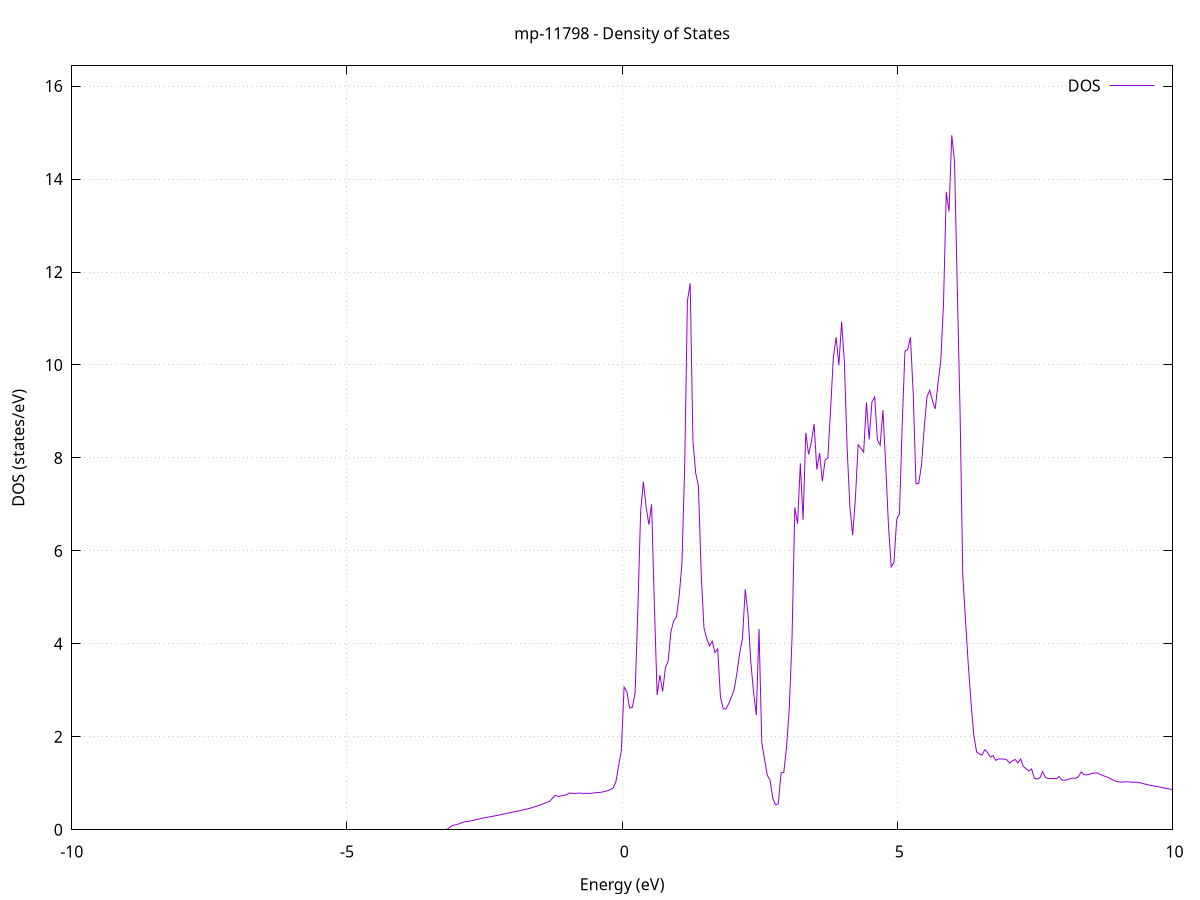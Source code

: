 set title 'mp-11798 - Density of States'
set xlabel 'Energy (eV)'
set ylabel 'DOS (states/eV)'
set grid
set xrange [-10:10]
set yrange [0:16.435]
set xzeroaxis lt -1
set terminal png size 800,600
set output 'mp-11798_dos_gnuplot.png'
plot '-' using 1:2 with lines title 'DOS'
-52.098400 0.000000
-52.048300 0.000000
-51.998300 0.000000
-51.948300 0.000000
-51.898200 0.000000
-51.848200 0.000000
-51.798200 0.000000
-51.748100 0.000000
-51.698100 0.000000
-51.648100 0.000000
-51.598000 0.000000
-51.548000 0.000000
-51.498000 0.000000
-51.447900 0.000000
-51.397900 0.000000
-51.347900 0.000000
-51.297800 0.000000
-51.247800 0.000000
-51.197800 0.000000
-51.147700 0.000000
-51.097700 0.000000
-51.047700 0.000000
-50.997700 0.000000
-50.947600 0.000000
-50.897600 0.000000
-50.847600 0.000000
-50.797500 0.000000
-50.747500 0.000000
-50.697500 0.000000
-50.647400 0.000000
-50.597400 0.000000
-50.547400 0.000000
-50.497300 0.000000
-50.447300 0.000000
-50.397300 0.000000
-50.347200 0.000000
-50.297200 0.000000
-50.247200 0.000000
-50.197100 0.000000
-50.147100 0.000000
-50.097100 0.000000
-50.047000 0.000000
-49.997000 0.000000
-49.947000 0.000000
-49.896900 0.000000
-49.846900 0.000000
-49.796900 0.000000
-49.746800 0.000000
-49.696800 0.000000
-49.646800 0.000000
-49.596700 0.000000
-49.546700 0.000000
-49.496700 0.000000
-49.446600 0.000000
-49.396600 0.000000
-49.346600 0.000000
-49.296500 0.000000
-49.246500 0.000000
-49.196500 0.000000
-49.146500 0.000000
-49.096400 0.000000
-49.046400 0.000000
-48.996400 0.000000
-48.946300 0.000000
-48.896300 0.000000
-48.846300 0.000000
-48.796200 0.000000
-48.746200 0.000000
-48.696200 0.000000
-48.646100 0.000000
-48.596100 0.000000
-48.546100 0.000000
-48.496000 0.000000
-48.446000 0.000000
-48.396000 0.000000
-48.345900 0.000000
-48.295900 0.000000
-48.245900 0.000000
-48.195800 0.000000
-48.145800 0.000000
-48.095800 0.000000
-48.045700 0.000000
-47.995700 0.000000
-47.945700 0.000000
-47.895600 0.000000
-47.845600 0.000000
-47.795600 0.000000
-47.745500 0.000000
-47.695500 0.000000
-47.645500 0.000000
-47.595400 0.000000
-47.545400 3.497000
-47.495400 76.719300
-47.445300 57.005500
-47.395300 131.970100
-47.345300 146.140500
-47.295300 0.000000
-47.245200 0.000000
-47.195200 0.000000
-47.145200 0.000000
-47.095100 0.000000
-47.045100 0.000000
-46.995100 0.000000
-46.945000 0.000000
-46.895000 0.000000
-46.845000 0.000000
-46.794900 0.000000
-46.744900 0.000000
-46.694900 0.000000
-46.644800 0.000000
-46.594800 0.000000
-46.544800 0.000000
-46.494700 0.000000
-46.444700 0.000000
-46.394700 0.000000
-46.344600 0.000000
-46.294600 0.000000
-46.244600 0.000000
-46.194500 0.000000
-46.144500 0.000000
-46.094500 0.000000
-46.044400 0.000000
-45.994400 0.000000
-45.944400 0.000000
-45.894300 0.000000
-45.844300 0.000000
-45.794300 0.000000
-45.744200 0.000000
-45.694200 0.000000
-45.644200 0.000000
-45.594100 0.000000
-45.544100 0.000000
-45.494100 0.000000
-45.444100 0.000000
-45.394000 0.000000
-45.344000 0.000000
-45.294000 0.000000
-45.243900 0.000000
-45.193900 0.000000
-45.143900 0.000000
-45.093800 0.000000
-45.043800 0.000000
-44.993800 0.000000
-44.943700 0.000000
-44.893700 0.000000
-44.843700 0.000000
-44.793600 0.000000
-44.743600 0.000000
-44.693600 0.000000
-44.643500 0.000000
-44.593500 0.000000
-44.543500 0.000000
-44.493400 0.000000
-44.443400 0.000000
-44.393400 0.000000
-44.343300 0.000000
-44.293300 0.000000
-44.243300 0.000000
-44.193200 0.000000
-44.143200 0.000000
-44.093200 0.000000
-44.043100 0.000000
-43.993100 0.000000
-43.943100 0.000000
-43.893000 0.000000
-43.843000 0.000000
-43.793000 0.000000
-43.743000 0.000000
-43.692900 0.000000
-43.642900 0.000000
-43.592900 0.000000
-43.542800 0.000000
-43.492800 0.000000
-43.442800 0.000000
-43.392700 0.000000
-43.342700 0.000000
-43.292700 0.000000
-43.242600 0.000000
-43.192600 0.000000
-43.142600 0.000000
-43.092500 0.000000
-43.042500 0.000000
-42.992500 0.000000
-42.942400 0.000000
-42.892400 0.000000
-42.842400 0.000000
-42.792300 0.000000
-42.742300 0.000000
-42.692300 0.000000
-42.642200 0.000000
-42.592200 0.000000
-42.542200 0.000000
-42.492100 0.000000
-42.442100 0.000000
-42.392100 0.000000
-42.342000 0.000000
-42.292000 0.000000
-42.242000 0.000000
-42.191900 0.000000
-42.141900 0.000000
-42.091900 0.000000
-42.041800 0.000000
-41.991800 0.000000
-41.941800 0.000000
-41.891800 0.000000
-41.841700 0.000000
-41.791700 0.000000
-41.741700 0.000000
-41.691600 0.000000
-41.641600 0.000000
-41.591600 0.000000
-41.541500 0.000000
-41.491500 0.000000
-41.441500 0.000000
-41.391400 0.000000
-41.341400 0.000000
-41.291400 0.000000
-41.241300 0.000000
-41.191300 0.000000
-41.141300 0.000000
-41.091200 0.000000
-41.041200 0.000000
-40.991200 0.000000
-40.941100 0.000000
-40.891100 0.000000
-40.841100 0.000000
-40.791000 0.000000
-40.741000 0.000000
-40.691000 0.000000
-40.640900 0.000000
-40.590900 0.000000
-40.540900 0.000000
-40.490800 0.000000
-40.440800 0.000000
-40.390800 0.000000
-40.340700 0.000000
-40.290700 0.000000
-40.240700 0.000000
-40.190600 0.000000
-40.140600 0.000000
-40.090600 0.000000
-40.040600 0.000000
-39.990500 0.000000
-39.940500 0.000000
-39.890500 0.000000
-39.840400 0.000000
-39.790400 0.000000
-39.740400 0.000000
-39.690300 0.000000
-39.640300 0.000000
-39.590300 0.000000
-39.540200 0.000000
-39.490200 0.000000
-39.440200 0.000000
-39.390100 0.000000
-39.340100 0.000000
-39.290100 0.000000
-39.240000 0.000000
-39.190000 0.000000
-39.140000 0.000000
-39.089900 0.000000
-39.039900 0.000000
-38.989900 0.000000
-38.939800 0.000000
-38.889800 0.000000
-38.839800 0.000000
-38.789700 0.000000
-38.739700 0.000000
-38.689700 0.000000
-38.639600 0.000000
-38.589600 0.000000
-38.539600 0.000000
-38.489500 0.000000
-38.439500 0.000000
-38.389500 0.000000
-38.339400 0.000000
-38.289400 0.000000
-38.239400 0.000000
-38.189400 0.000000
-38.139300 0.000000
-38.089300 0.000000
-38.039300 0.000000
-37.989200 0.000000
-37.939200 0.000000
-37.889200 0.000000
-37.839100 0.000000
-37.789100 0.000000
-37.739100 0.000000
-37.689000 0.000000
-37.639000 0.000000
-37.589000 0.000000
-37.538900 0.000000
-37.488900 0.000000
-37.438900 0.000000
-37.388800 0.000000
-37.338800 0.000000
-37.288800 0.000000
-37.238700 0.000000
-37.188700 0.000000
-37.138700 0.000000
-37.088600 0.000000
-37.038600 0.000000
-36.988600 0.000000
-36.938500 0.000000
-36.888500 0.000000
-36.838500 0.000000
-36.788400 0.000000
-36.738400 0.000000
-36.688400 0.000000
-36.638300 0.000000
-36.588300 0.000000
-36.538300 0.000000
-36.488200 0.000000
-36.438200 0.000000
-36.388200 0.000000
-36.338200 0.000000
-36.288100 0.000000
-36.238100 0.000000
-36.188100 0.000000
-36.138000 0.000000
-36.088000 0.000000
-36.038000 0.000000
-35.987900 0.000000
-35.937900 0.000000
-35.887900 0.000000
-35.837800 0.000000
-35.787800 0.000000
-35.737800 0.000000
-35.687700 0.000000
-35.637700 0.000000
-35.587700 0.000000
-35.537600 0.000000
-35.487600 0.000000
-35.437600 0.000000
-35.387500 0.000000
-35.337500 0.000000
-35.287500 0.000000
-35.237400 0.000000
-35.187400 0.000000
-35.137400 0.000000
-35.087300 0.000000
-35.037300 0.000000
-34.987300 0.000000
-34.937200 0.000000
-34.887200 0.000000
-34.837200 0.000000
-34.787100 0.000000
-34.737100 0.000000
-34.687100 0.000000
-34.637000 0.000000
-34.587000 0.000000
-34.537000 0.000000
-34.487000 0.000000
-34.436900 0.000000
-34.386900 0.000000
-34.336900 0.000000
-34.286800 0.000000
-34.236800 0.000000
-34.186800 0.000000
-34.136700 0.000000
-34.086700 0.000000
-34.036700 0.000000
-33.986600 0.000000
-33.936600 0.000000
-33.886600 0.000000
-33.836500 0.000000
-33.786500 0.000000
-33.736500 0.000000
-33.686400 0.000000
-33.636400 0.000000
-33.586400 0.000000
-33.536300 0.000000
-33.486300 0.000000
-33.436300 0.000000
-33.386200 0.000000
-33.336200 0.000000
-33.286200 0.000000
-33.236100 0.000000
-33.186100 0.000000
-33.136100 0.000000
-33.086000 0.000000
-33.036000 0.000000
-32.986000 0.000000
-32.935900 0.000000
-32.885900 0.000000
-32.835900 0.000000
-32.785900 0.000000
-32.735800 0.000000
-32.685800 0.000000
-32.635800 0.000000
-32.585700 0.000000
-32.535700 0.000000
-32.485700 0.000000
-32.435600 0.000000
-32.385600 0.000000
-32.335600 0.000000
-32.285500 0.000000
-32.235500 0.000000
-32.185500 0.000000
-32.135400 0.000000
-32.085400 0.000000
-32.035400 0.000000
-31.985300 0.000000
-31.935300 0.000000
-31.885300 0.000000
-31.835200 0.000000
-31.785200 0.000000
-31.735200 0.000000
-31.685100 0.000000
-31.635100 0.000000
-31.585100 0.000000
-31.535000 0.000000
-31.485000 0.000000
-31.435000 0.000000
-31.384900 0.000000
-31.334900 0.000000
-31.284900 0.000000
-31.234800 0.000000
-31.184800 0.000000
-31.134800 0.000000
-31.084700 0.000000
-31.034700 0.000000
-30.984700 0.000000
-30.934700 0.000000
-30.884600 0.000000
-30.834600 0.000000
-30.784600 0.000000
-30.734500 0.000000
-30.684500 0.000000
-30.634500 0.000000
-30.584400 0.000000
-30.534400 0.000000
-30.484400 0.000000
-30.434300 0.000000
-30.384300 0.000000
-30.334300 0.000000
-30.284200 0.000000
-30.234200 0.000000
-30.184200 0.000000
-30.134100 0.000000
-30.084100 0.000000
-30.034100 0.000000
-29.984000 0.000000
-29.934000 0.000000
-29.884000 0.000000
-29.833900 0.000000
-29.783900 0.000000
-29.733900 0.000000
-29.683800 0.000000
-29.633800 0.000000
-29.583800 0.000000
-29.533700 0.000000
-29.483700 0.000000
-29.433700 0.000000
-29.383600 0.000000
-29.333600 0.000000
-29.283600 0.000000
-29.233500 0.000000
-29.183500 0.000000
-29.133500 0.000000
-29.083500 0.000000
-29.033400 0.000000
-28.983400 0.000000
-28.933400 0.000000
-28.883300 0.000000
-28.833300 0.000000
-28.783300 0.000000
-28.733200 0.000000
-28.683200 0.000000
-28.633200 0.000000
-28.583100 0.000000
-28.533100 0.000000
-28.483100 0.000000
-28.433000 0.000000
-28.383000 0.000000
-28.333000 0.000000
-28.282900 0.000000
-28.232900 0.000000
-28.182900 0.000000
-28.132800 0.000000
-28.082800 0.000000
-28.032800 0.000000
-27.982700 0.000000
-27.932700 0.000000
-27.882700 0.000000
-27.832600 0.000000
-27.782600 0.000000
-27.732600 0.000000
-27.682500 0.000000
-27.632500 0.000000
-27.582500 0.000000
-27.532400 0.000000
-27.482400 0.000000
-27.432400 0.000000
-27.382300 0.000000
-27.332300 0.000000
-27.282300 0.000000
-27.232300 0.000000
-27.182200 0.000000
-27.132200 0.000000
-27.082200 0.000000
-27.032100 0.000000
-26.982100 0.000000
-26.932100 0.000000
-26.882000 0.000000
-26.832000 0.000000
-26.782000 0.000000
-26.731900 0.000000
-26.681900 0.000000
-26.631900 0.000000
-26.581800 0.000000
-26.531800 0.000000
-26.481800 0.000000
-26.431700 0.000000
-26.381700 0.000000
-26.331700 0.000000
-26.281600 0.000000
-26.231600 0.000000
-26.181600 0.000000
-26.131500 0.000000
-26.081500 0.000000
-26.031500 0.000000
-25.981400 0.000000
-25.931400 0.000000
-25.881400 0.000000
-25.831300 0.000000
-25.781300 0.000000
-25.731300 0.000000
-25.681200 0.000000
-25.631200 0.000000
-25.581200 0.000000
-25.531100 0.000000
-25.481100 0.000000
-25.431100 0.000000
-25.381100 0.000000
-25.331000 0.000000
-25.281000 0.000000
-25.231000 0.000000
-25.180900 0.000000
-25.130900 0.000000
-25.080900 0.000000
-25.030800 0.000000
-24.980800 0.000000
-24.930800 0.000000
-24.880700 0.000000
-24.830700 0.000000
-24.780700 0.000000
-24.730600 0.000000
-24.680600 0.000000
-24.630600 0.000000
-24.580500 0.000000
-24.530500 0.000000
-24.480500 0.000000
-24.430400 0.000000
-24.380400 0.000000
-24.330400 0.000000
-24.280300 0.000000
-24.230300 0.000000
-24.180300 0.000000
-24.130200 0.000000
-24.080200 0.000000
-24.030200 0.000000
-23.980100 0.000000
-23.930100 0.000000
-23.880100 0.000000
-23.830000 0.000000
-23.780000 0.000000
-23.730000 0.000000
-23.679900 0.000000
-23.629900 0.000000
-23.579900 0.000000
-23.529900 0.000000
-23.479800 0.000000
-23.429800 0.000000
-23.379800 0.000000
-23.329700 0.000000
-23.279700 0.000000
-23.229700 0.000000
-23.179600 0.000000
-23.129600 0.000000
-23.079600 0.000000
-23.029500 0.000000
-22.979500 0.000000
-22.929500 0.000000
-22.879400 0.000000
-22.829400 0.000000
-22.779400 0.000000
-22.729300 0.000000
-22.679300 0.000000
-22.629300 0.000000
-22.579200 0.000000
-22.529200 0.000000
-22.479200 0.000000
-22.429100 0.000000
-22.379100 0.000000
-22.329100 0.000000
-22.279000 0.000000
-22.229000 0.000000
-22.179000 0.000000
-22.128900 0.000000
-22.078900 0.000000
-22.028900 0.000000
-21.978800 0.000000
-21.928800 0.000000
-21.878800 0.000000
-21.828800 0.000000
-21.778700 0.000000
-21.728700 0.000000
-21.678700 0.000000
-21.628600 0.000000
-21.578600 0.000000
-21.528600 0.000000
-21.478500 0.000000
-21.428500 0.000000
-21.378500 0.000000
-21.328400 0.000000
-21.278400 0.000000
-21.228400 0.000000
-21.178300 0.000000
-21.128300 0.000000
-21.078300 0.000000
-21.028200 0.000000
-20.978200 0.000000
-20.928200 0.000000
-20.878100 0.000000
-20.828100 0.000000
-20.778100 0.000000
-20.728000 0.000000
-20.678000 0.000000
-20.628000 0.000000
-20.577900 0.000000
-20.527900 0.000000
-20.477900 0.000000
-20.427800 0.000000
-20.377800 0.000000
-20.327800 0.000000
-20.277700 0.000000
-20.227700 0.000000
-20.177700 0.000000
-20.127600 0.000000
-20.077600 0.000000
-20.027600 0.000000
-19.977600 0.000000
-19.927500 0.000000
-19.877500 0.000000
-19.827500 0.000000
-19.777400 0.000000
-19.727400 0.000000
-19.677400 0.000000
-19.627300 0.000000
-19.577300 0.000000
-19.527300 0.000000
-19.477200 0.000000
-19.427200 0.000000
-19.377200 0.000000
-19.327100 0.000000
-19.277100 0.000000
-19.227100 0.000000
-19.177000 0.000000
-19.127000 0.000000
-19.077000 0.000000
-19.026900 0.000000
-18.976900 0.000000
-18.926900 0.000000
-18.876800 0.000000
-18.826800 0.000000
-18.776800 0.000000
-18.726700 0.000000
-18.676700 0.000000
-18.626700 0.000000
-18.576600 0.000000
-18.526600 0.000000
-18.476600 0.000000
-18.426500 0.000000
-18.376500 0.000000
-18.326500 0.000000
-18.276400 0.000000
-18.226400 0.000000
-18.176400 0.000000
-18.126400 0.000000
-18.076300 0.000000
-18.026300 0.000000
-17.976300 0.000000
-17.926200 0.000000
-17.876200 0.000000
-17.826200 0.000000
-17.776100 0.000000
-17.726100 0.000000
-17.676100 0.000000
-17.626000 0.000000
-17.576000 0.000000
-17.526000 0.000000
-17.475900 0.000000
-17.425900 0.000000
-17.375900 0.000000
-17.325800 0.000000
-17.275800 0.000000
-17.225800 0.000000
-17.175700 0.000000
-17.125700 0.000000
-17.075700 0.000000
-17.025600 0.000000
-16.975600 0.000000
-16.925600 0.000000
-16.875500 0.000000
-16.825500 0.000000
-16.775500 0.000000
-16.725400 0.000000
-16.675400 0.000000
-16.625400 0.000000
-16.575300 0.000000
-16.525300 0.000000
-16.475300 0.000000
-16.425200 0.000000
-16.375200 0.000000
-16.325200 0.000000
-16.275200 0.000000
-16.225100 0.000000
-16.175100 0.000000
-16.125100 0.000000
-16.075000 0.000000
-16.025000 0.000000
-15.975000 0.000000
-15.924900 0.000000
-15.874900 0.000000
-15.824900 0.000000
-15.774800 0.000000
-15.724800 0.000000
-15.674800 0.000000
-15.624700 0.000000
-15.574700 0.000000
-15.524700 0.000000
-15.474600 0.000000
-15.424600 0.000000
-15.374600 0.000000
-15.324500 0.000000
-15.274500 0.000000
-15.224500 0.000000
-15.174400 0.000000
-15.124400 0.000000
-15.074400 0.000000
-15.024300 0.000000
-14.974300 0.000000
-14.924300 0.000000
-14.874200 0.000000
-14.824200 0.000000
-14.774200 0.000000
-14.724100 0.000000
-14.674100 0.000000
-14.624100 0.000000
-14.574000 0.000000
-14.524000 0.000000
-14.474000 0.000000
-14.424000 0.000000
-14.373900 0.000000
-14.323900 0.000000
-14.273900 0.000000
-14.223800 0.000000
-14.173800 0.000000
-14.123800 0.000000
-14.073700 0.000000
-14.023700 0.000000
-13.973700 0.000000
-13.923600 0.000000
-13.873600 0.000000
-13.823600 0.000000
-13.773500 0.000000
-13.723500 0.000000
-13.673500 0.000000
-13.623400 0.000000
-13.573400 0.000000
-13.523400 0.000000
-13.473300 0.000000
-13.423300 0.000000
-13.373300 0.000000
-13.323200 0.000000
-13.273200 0.000000
-13.223200 0.000000
-13.173100 0.000000
-13.123100 0.000000
-13.073100 0.000000
-13.023000 0.000000
-12.973000 0.000000
-12.923000 0.000000
-12.872900 0.000000
-12.822900 0.000000
-12.772900 0.000000
-12.722800 0.000000
-12.672800 0.000000
-12.622800 0.000000
-12.572800 0.000000
-12.522700 0.000000
-12.472700 0.000000
-12.422700 0.000000
-12.372600 0.000000
-12.322600 0.000000
-12.272600 0.000000
-12.222500 0.000000
-12.172500 0.000000
-12.122500 0.000000
-12.072400 0.000000
-12.022400 0.000000
-11.972400 0.000000
-11.922300 0.000000
-11.872300 0.000000
-11.822300 0.000000
-11.772200 0.000000
-11.722200 0.000000
-11.672200 0.000000
-11.622100 0.000000
-11.572100 0.000000
-11.522100 0.000000
-11.472000 0.000000
-11.422000 0.000000
-11.372000 0.000000
-11.321900 0.000000
-11.271900 0.000000
-11.221900 0.000000
-11.171800 0.000000
-11.121800 0.000000
-11.071800 0.000000
-11.021700 0.000000
-10.971700 0.000000
-10.921700 0.000000
-10.871700 0.000000
-10.821600 0.000000
-10.771600 0.000000
-10.721600 0.000000
-10.671500 0.000000
-10.621500 0.000000
-10.571500 0.000000
-10.521400 0.000000
-10.471400 0.000000
-10.421400 0.000000
-10.371300 0.000000
-10.321300 0.000000
-10.271300 0.000000
-10.221200 0.000000
-10.171200 0.000000
-10.121200 0.000000
-10.071100 0.000000
-10.021100 0.000000
-9.971100 0.000000
-9.921000 0.000000
-9.871000 0.000000
-9.821000 0.000000
-9.770900 0.000000
-9.720900 0.000000
-9.670900 0.000000
-9.620800 0.000000
-9.570800 0.000000
-9.520800 0.000000
-9.470700 0.000000
-9.420700 0.000000
-9.370700 0.000000
-9.320600 0.000000
-9.270600 0.000000
-9.220600 0.000000
-9.170500 0.000000
-9.120500 0.000000
-9.070500 0.000000
-9.020500 0.000000
-8.970400 0.000000
-8.920400 0.000000
-8.870400 0.000000
-8.820300 0.000000
-8.770300 0.000000
-8.720300 0.000000
-8.670200 0.000000
-8.620200 0.000000
-8.570200 0.000000
-8.520100 0.000000
-8.470100 0.000000
-8.420100 0.000000
-8.370000 0.000000
-8.320000 0.000000
-8.270000 0.000000
-8.219900 0.000000
-8.169900 0.000000
-8.119900 0.000000
-8.069800 0.000000
-8.019800 0.000000
-7.969800 0.000000
-7.919700 0.000000
-7.869700 0.000000
-7.819700 0.000000
-7.769600 0.000000
-7.719600 0.000000
-7.669600 0.000000
-7.619500 0.000000
-7.569500 0.000000
-7.519500 0.000000
-7.469400 0.000000
-7.419400 0.000000
-7.369400 0.000000
-7.319300 0.000000
-7.269300 0.000000
-7.219300 0.000000
-7.169300 0.000000
-7.119200 0.000000
-7.069200 0.000000
-7.019200 0.000000
-6.969100 0.000000
-6.919100 0.000000
-6.869100 0.000000
-6.819000 0.000000
-6.769000 0.000000
-6.719000 0.000000
-6.668900 0.000000
-6.618900 0.000000
-6.568900 0.000000
-6.518800 0.000000
-6.468800 0.000000
-6.418800 0.000000
-6.368700 0.000000
-6.318700 0.000000
-6.268700 0.000000
-6.218600 0.000000
-6.168600 0.000000
-6.118600 0.000000
-6.068500 0.000000
-6.018500 0.000000
-5.968500 0.000000
-5.918400 0.000000
-5.868400 0.000000
-5.818400 0.000000
-5.768300 0.000000
-5.718300 0.000000
-5.668300 0.000000
-5.618200 0.000000
-5.568200 0.000000
-5.518200 0.000000
-5.468100 0.000000
-5.418100 0.000000
-5.368100 0.000000
-5.318100 0.000000
-5.268000 0.000000
-5.218000 0.000000
-5.168000 0.000000
-5.117900 0.000000
-5.067900 0.000000
-5.017900 0.000000
-4.967800 0.000000
-4.917800 0.000000
-4.867800 0.000000
-4.817700 0.000000
-4.767700 0.000000
-4.717700 0.000000
-4.667600 0.000000
-4.617600 0.000000
-4.567600 0.000000
-4.517500 0.000000
-4.467500 0.000000
-4.417500 0.000000
-4.367400 0.000000
-4.317400 0.000000
-4.267400 0.000000
-4.217300 0.000000
-4.167300 0.000000
-4.117300 0.000000
-4.067200 0.000000
-4.017200 0.000000
-3.967200 0.000000
-3.917100 0.000000
-3.867100 0.000000
-3.817100 0.000000
-3.767000 0.000000
-3.717000 0.000000
-3.667000 0.000000
-3.616900 0.000000
-3.566900 0.000000
-3.516900 0.000000
-3.466900 0.000000
-3.416800 0.000000
-3.366800 0.000000
-3.316800 0.000000
-3.266700 0.000000
-3.216700 0.000000
-3.166700 0.017000
-3.116600 0.071700
-3.066600 0.099400
-3.016600 0.107100
-2.966500 0.128400
-2.916500 0.153200
-2.866500 0.170200
-2.816400 0.177200
-2.766400 0.188200
-2.716400 0.201900
-2.666300 0.215400
-2.616300 0.229000
-2.566300 0.243400
-2.516200 0.255300
-2.466200 0.266300
-2.416200 0.276600
-2.366100 0.287300
-2.316100 0.298100
-2.266100 0.309400
-2.216000 0.321800
-2.166000 0.335000
-2.116000 0.348000
-2.065900 0.360000
-2.015900 0.372500
-1.965900 0.385000
-1.915800 0.397100
-1.865800 0.410000
-1.815800 0.423700
-1.765700 0.437600
-1.715700 0.451900
-1.665700 0.466600
-1.615700 0.484400
-1.565600 0.504400
-1.515600 0.523700
-1.465600 0.544100
-1.415500 0.566600
-1.365500 0.590900
-1.315500 0.614500
-1.265400 0.679300
-1.215400 0.739800
-1.165400 0.717400
-1.115300 0.726800
-1.065300 0.741100
-1.015300 0.749600
-0.965200 0.789200
-0.915200 0.786500
-0.865200 0.781600
-0.815100 0.786500
-0.765100 0.789600
-0.715100 0.783700
-0.665000 0.784200
-0.615000 0.782900
-0.565000 0.784800
-0.514900 0.791500
-0.464900 0.799700
-0.414900 0.803700
-0.364800 0.810200
-0.314800 0.824000
-0.264800 0.841800
-0.214700 0.863900
-0.164700 0.896700
-0.114700 1.025000
-0.064600 1.376900
-0.014600 1.707500
0.035400 3.071400
0.085400 2.980500
0.135500 2.619200
0.185500 2.635200
0.235500 2.948900
0.285600 4.736700
0.335600 6.831600
0.385600 7.488100
0.435700 6.943900
0.485700 6.566400
0.535700 7.002200
0.585800 4.833400
0.635800 2.899100
0.685800 3.327800
0.735900 2.975500
0.785900 3.488500
0.835900 3.626700
0.886000 4.255900
0.936000 4.497000
0.986000 4.576100
1.036100 5.032200
1.086100 5.721400
1.136100 7.806900
1.186200 11.379200
1.236200 11.758900
1.286200 8.380800
1.336300 7.679100
1.386300 7.394100
1.436300 5.515200
1.486400 4.347000
1.536400 4.113000
1.586400 3.956900
1.636500 4.056800
1.686500 3.812800
1.736500 3.891900
1.786600 2.849400
1.836600 2.600600
1.886600 2.599400
1.936600 2.714800
1.986700 2.859100
2.036700 3.021300
2.086700 3.379000
2.136800 3.808600
2.186800 4.121800
2.236800 5.173800
2.286900 4.637700
2.336900 3.620200
2.386900 2.975100
2.437000 2.469300
2.487000 4.319300
2.537000 1.880100
2.587100 1.517000
2.637100 1.171100
2.687100 1.071900
2.737200 0.674300
2.787200 0.541000
2.837200 0.553500
2.887300 1.221200
2.937300 1.234600
2.987300 1.786600
3.037400 2.621200
3.087400 4.143000
3.137400 6.935500
3.187500 6.583600
3.237500 7.885000
3.287500 6.672300
3.337600 8.542300
3.387600 8.074100
3.437600 8.339700
3.487700 8.731500
3.537700 7.751300
3.587700 8.103800
3.637800 7.495200
3.687800 7.953400
3.737800 8.003800
3.787800 9.044900
3.837900 10.170600
3.887900 10.594600
3.937900 9.998200
3.988000 10.929800
4.038000 10.063300
4.088000 8.212100
4.138100 6.949800
4.188100 6.335900
4.238100 7.128300
4.288200 8.289000
4.338200 8.206400
4.388200 8.124000
4.438300 9.191500
4.488300 8.400900
4.538300 9.203700
4.588400 9.312000
4.638400 8.383800
4.688400 8.276800
4.738500 9.027700
4.788500 7.862600
4.838500 6.564100
4.888600 5.657400
4.938600 5.745700
4.988600 6.672200
5.038700 6.798000
5.088700 8.716300
5.138700 10.301000
5.188800 10.330500
5.238800 10.596100
5.288800 9.379200
5.338900 7.444100
5.388900 7.452400
5.438900 7.842100
5.489000 8.655000
5.539000 9.312900
5.589000 9.456200
5.639000 9.225300
5.689100 9.054400
5.739100 9.614500
5.789100 10.083600
5.839200 11.314500
5.889200 13.721800
5.939200 13.305200
5.989300 14.940900
6.039300 14.380300
6.089300 11.664400
6.139400 9.042600
6.189400 5.481100
6.239400 4.492900
6.289500 3.551800
6.339500 2.732100
6.389500 2.036500
6.439600 1.678000
6.489600 1.630900
6.539600 1.609800
6.589700 1.724200
6.639700 1.664200
6.689700 1.564800
6.739800 1.594300
6.789800 1.494600
6.839800 1.525700
6.889900 1.522100
6.939900 1.521300
6.989900 1.505600
7.040000 1.436000
7.090000 1.480200
7.140000 1.513400
7.190100 1.440200
7.240100 1.523600
7.290100 1.361700
7.340200 1.312900
7.390200 1.264300
7.440200 1.308000
7.490200 1.110900
7.540300 1.089800
7.590300 1.116900
7.640300 1.252700
7.690400 1.127000
7.740400 1.099400
7.790400 1.106200
7.840500 1.106200
7.890500 1.098200
7.940500 1.148400
7.990600 1.067900
8.040600 1.066300
8.090600 1.077600
8.140700 1.099100
8.190700 1.112300
8.240700 1.108100
8.290800 1.141200
8.340800 1.245300
8.390800 1.185900
8.440900 1.181800
8.490900 1.192200
8.540900 1.219600
8.591000 1.218900
8.641000 1.221800
8.691000 1.186500
8.741100 1.163900
8.791100 1.142500
8.841100 1.118000
8.891200 1.087400
8.941200 1.057400
8.991200 1.036600
9.041300 1.028800
9.091300 1.025700
9.141300 1.030600
9.191400 1.032800
9.241400 1.024200
9.291400 1.021500
9.341400 1.022000
9.391500 1.017900
9.441500 0.999500
9.491500 0.985500
9.541600 0.970900
9.591600 0.958500
9.641600 0.947900
9.691700 0.937200
9.741700 0.925600
9.791700 0.913200
9.841800 0.901000
9.891800 0.888700
9.941800 0.878400
9.991900 0.859900
10.041900 0.850300
10.091900 0.841000
10.142000 0.831800
10.192000 0.823400
10.242000 0.815100
10.292100 0.810000
10.342100 0.797500
10.392100 0.784400
10.442200 0.788700
10.492200 0.783000
10.542200 0.778500
10.592300 0.776200
10.642300 0.773100
10.692300 0.770200
10.742400 0.764800
10.792400 0.764700
10.842400 0.765300
10.892500 0.758300
10.942500 0.744400
10.992500 0.740100
11.042600 0.785500
11.092600 0.738500
11.142600 0.744900
11.192600 0.753500
11.242700 0.815300
11.292700 0.779200
11.342700 0.787400
11.392800 0.791200
11.442800 0.784300
11.492800 0.778800
11.542900 0.783700
11.592900 0.805100
11.642900 0.795900
11.693000 0.790700
11.743000 0.779200
11.793000 0.764400
11.843100 0.745200
11.893100 0.729200
11.943100 0.719800
11.993200 0.722500
12.043200 0.725700
12.093200 0.740100
12.143300 0.729600
12.193300 0.733200
12.243300 0.742100
12.293400 0.740700
12.343400 0.740800
12.393400 0.729700
12.443500 0.821400
12.493500 0.965000
12.543500 1.173700
12.593600 1.202600
12.643600 1.289300
12.693600 1.389000
12.743700 1.399000
12.793700 1.420700
12.843700 1.394300
12.893700 1.396500
12.943800 1.322500
12.993800 1.294700
13.043800 1.288900
13.093900 1.305400
13.143900 1.274200
13.193900 1.266100
13.244000 1.240100
13.294000 1.203800
13.344000 1.186900
13.394100 1.170700
13.444100 1.156300
13.494100 1.147100
13.544200 1.153300
13.594200 1.162900
13.644200 1.142600
13.694300 1.118800
13.744300 1.120000
13.794300 1.129700
13.844400 1.145400
13.894400 1.155400
13.944400 1.166600
13.994500 1.160000
14.044500 1.169000
14.094500 1.189300
14.144600 1.208400
14.194600 1.224500
14.244600 1.240100
14.294700 1.265500
14.344700 1.282200
14.394700 1.323000
14.444800 1.349700
14.494800 1.355100
14.544800 1.327300
14.594900 1.296000
14.644900 1.294300
14.694900 1.271800
14.744900 1.254200
14.795000 1.276800
14.845000 1.290700
14.895000 1.313000
14.945100 1.330600
14.995100 1.308200
15.045100 1.292600
15.095200 1.300300
15.145200 1.316500
15.195200 1.346600
15.245300 1.376200
15.295300 1.374000
15.345300 1.361200
15.395400 1.350600
15.445400 1.365400
15.495400 1.406300
15.545500 1.459200
15.595500 1.507200
15.645500 1.501400
15.695600 1.508000
15.745600 1.533100
15.795600 1.578000
15.845700 1.602600
15.895700 1.628400
15.945700 1.636700
15.995800 1.641300
16.045800 1.655600
16.095800 1.660800
16.145900 1.660000
16.195900 1.637100
16.245900 1.645900
16.296000 1.672300
16.346000 1.680700
16.396000 1.815600
16.446100 1.753700
16.496100 1.718700
16.546100 1.675300
16.596100 1.700900
16.646200 1.775000
16.696200 1.863700
16.746200 1.813700
16.796300 1.844200
16.846300 1.842500
16.896300 1.824300
16.946400 1.799700
16.996400 1.813900
17.046400 1.844100
17.096500 1.891600
17.146500 1.864600
17.196500 1.794700
17.246600 1.725200
17.296600 1.680700
17.346600 1.606800
17.396700 1.540600
17.446700 1.460500
17.496700 1.409800
17.546800 1.420500
17.596800 1.438100
17.646800 1.482600
17.696900 1.525100
17.746900 1.553000
17.796900 1.607100
17.847000 1.549600
17.897000 1.549400
17.947000 1.531300
17.997100 1.550800
18.047100 1.591000
18.097100 1.615300
18.147200 1.714500
18.197200 1.983800
18.247200 2.138400
18.297300 2.104200
18.347300 2.100100
18.397300 1.989400
18.447300 1.880500
18.497400 1.787300
18.547400 1.789300
18.597400 1.795700
18.647500 1.812400
18.697500 1.847200
18.747500 1.868200
18.797600 1.894500
18.847600 1.861300
18.897600 1.839100
18.947700 1.849700
18.997700 1.891000
19.047700 1.890900
19.097800 1.853700
19.147800 1.816200
19.197800 1.801400
19.247900 1.805600
19.297900 1.856000
19.347900 1.894700
19.398000 1.887800
19.448000 1.914800
19.498000 1.934800
19.548100 1.913400
19.598100 1.919700
19.648100 1.924800
19.698200 1.938100
19.748200 1.972300
19.798200 1.996200
19.848300 2.010400
19.898300 1.960700
19.948300 1.942700
19.998400 1.946500
20.048400 1.976100
20.098400 1.998700
20.148500 1.981200
20.198500 1.959500
20.248500 1.979000
20.298500 1.994900
20.348600 1.973900
20.398600 1.955800
20.448600 1.963600
20.498700 2.002900
20.548700 2.003200
20.598700 2.001600
20.648800 2.013100
20.698800 2.010300
20.748800 2.016400
20.798900 2.022300
20.848900 1.995700
20.898900 1.973500
20.949000 1.974000
20.999000 1.912900
21.049000 1.850300
21.099100 1.772700
21.149100 1.707200
21.199100 1.679400
21.249200 1.665000
21.299200 1.648100
21.349200 1.671500
21.399300 1.714300
21.449300 1.774700
21.499300 1.868000
21.549400 1.936500
21.599400 1.954900
21.649400 1.925200
21.699500 1.862400
21.749500 1.835000
21.799500 1.710000
21.849600 1.625100
21.899600 1.569000
21.949600 1.550500
21.999700 1.552000
22.049700 1.570800
22.099700 1.582300
22.149700 1.610900
22.199800 1.671700
22.249800 1.754800
22.299800 1.817300
22.349900 1.883800
22.399900 1.926900
22.449900 1.954000
22.500000 1.977100
22.550000 1.997000
22.600000 1.970000
22.650100 1.873700
22.700100 1.820000
22.750100 1.780500
22.800200 1.745600
22.850200 1.742000
22.900200 1.739700
22.950300 1.743700
23.000300 1.771600
23.050300 1.707900
23.100400 1.683000
23.150400 1.656300
23.200400 1.636600
23.250500 1.638300
23.300500 1.627000
23.350500 1.608000
23.400600 1.602700
23.450600 1.586200
23.500600 1.624300
23.550700 1.582700
23.600700 1.571500
23.650700 1.683000
23.700800 1.786200
23.750800 1.739900
23.800800 1.676800
23.850800 1.730800
23.900900 1.754400
23.950900 1.771600
24.000900 1.808500
24.051000 1.899400
24.101000 1.900300
24.151000 1.830800
24.201100 1.846800
24.251100 1.925500
24.301100 1.945200
24.351200 1.812700
24.401200 1.748000
24.451200 1.726400
24.501300 1.626500
24.551300 1.507500
24.601300 1.471700
24.651400 1.467600
24.701400 1.486800
24.751400 1.495300
24.801500 1.505400
24.851500 1.664700
24.901500 1.730100
24.951600 1.653500
25.001600 1.621700
25.051600 1.573200
25.101700 1.538200
25.151700 1.516200
25.201700 1.521600
25.251800 1.498600
25.301800 1.618100
25.351800 1.717600
25.401900 1.647700
25.451900 1.615200
25.501900 1.536900
25.552000 1.823400
25.602000 1.740200
25.652000 1.683900
25.702000 1.910100
25.752100 2.061600
25.802100 2.136900
25.852100 2.307900
25.902200 2.362600
25.952200 2.404600
26.002200 2.457900
26.052300 2.680400
26.102300 2.592500
26.152300 2.535500
26.202400 2.765400
26.252400 2.459300
26.302400 2.370000
26.352500 2.334600
26.402500 2.270300
26.452500 2.242700
26.502600 2.280100
26.552600 2.317600
26.602600 2.426800
26.652700 2.653500
26.702700 2.677000
26.752700 2.560200
26.802800 2.474000
26.852800 2.418100
26.902800 2.351800
26.952900 2.296600
27.002900 2.198800
27.052900 2.215800
27.103000 2.236400
27.153000 2.239800
27.203000 2.185900
27.253100 2.163700
27.303100 2.041500
27.353100 1.975200
27.403200 1.953500
27.453200 1.968000
27.503200 2.004200
27.553200 2.330900
27.603300 2.483400
27.653300 2.314200
27.703300 2.311200
27.753400 2.171700
27.803400 2.122100
27.853400 2.122700
27.903500 2.205500
27.953500 2.174500
28.003500 2.243700
28.053600 2.332400
28.103600 2.389400
28.153600 2.421200
28.203700 2.426600
28.253700 2.400000
28.303700 2.389700
28.353800 2.420000
28.403800 2.374400
28.453800 2.315400
28.503900 2.255700
28.553900 2.176600
28.603900 2.186400
28.654000 2.205500
28.704000 2.350200
28.754000 2.401800
28.804100 2.196000
28.854100 2.144700
28.904100 2.064200
28.954200 2.042800
29.004200 1.963500
29.054200 2.145600
29.104300 1.972800
29.154300 1.958300
29.204300 1.868400
29.254400 1.854400
29.304400 1.891200
29.354400 1.874400
29.404400 1.871000
29.454500 1.788400
29.504500 1.693400
29.554500 1.676200
29.604600 1.646800
29.654600 1.623600
29.704600 1.685100
29.754700 1.657300
29.804700 1.641400
29.854700 1.630100
29.904800 1.626700
29.954800 1.628100
30.004800 1.626900
30.054900 1.646400
30.104900 1.645500
30.154900 1.692400
30.205000 1.677800
30.255000 1.690800
30.305000 1.626200
30.355100 1.583800
30.405100 1.488200
30.455100 1.437800
30.505200 1.447300
30.555200 1.456800
30.605200 1.448300
30.655300 1.460000
30.705300 1.455900
30.755300 1.481400
30.805400 1.500300
30.855400 1.574300
30.905400 1.605700
30.955500 1.646600
31.005500 1.714900
31.055500 1.804800
31.105600 1.880500
31.155600 1.971800
31.205600 2.048200
31.255600 2.027300
31.305700 1.965500
31.355700 1.917400
31.405700 1.886300
31.455800 1.868600
31.505800 1.864800
31.555800 1.888000
31.605900 1.890000
31.655900 1.914900
31.705900 1.992200
31.756000 2.023700
31.806000 1.961400
31.856000 1.852000
31.906100 1.728300
31.956100 1.580800
32.006100 1.596000
32.056200 1.607600
32.106200 1.672000
32.156200 1.791200
32.206300 1.916400
32.256300 2.011900
32.306300 2.287800
32.356400 2.274100
32.406400 2.286200
32.456400 2.257200
32.506500 2.171400
32.556500 2.171800
32.606500 2.183200
32.656600 2.256200
32.706600 2.312600
32.756600 2.302700
32.806700 2.255100
32.856700 2.133700
32.906700 2.117800
32.956800 2.108800
33.006800 2.347900
33.056800 2.339100
33.106800 2.372700
33.156900 2.443200
33.206900 2.406000
33.256900 2.468400
33.307000 2.425200
33.357000 2.351500
33.407000 2.438100
33.457100 2.269400
33.507100 2.230900
33.557100 2.202800
33.607200 2.196900
33.657200 2.216000
33.707200 2.162100
33.757300 2.091300
33.807300 2.025000
33.857300 1.960300
33.907400 1.878000
33.957400 1.978600
34.007400 2.079800
34.057500 2.244600
34.107500 2.718600
34.157500 2.516300
34.207600 2.473800
34.257600 2.442400
34.307600 2.339600
34.357700 2.283400
34.407700 2.373100
34.457700 2.441700
34.507800 2.432400
34.557800 2.571800
34.607800 2.495900
34.657900 2.466700
34.707900 2.432400
34.757900 2.426500
34.807900 2.461000
34.858000 2.387700
34.908000 2.340000
34.958000 2.410800
35.008100 2.398800
35.058100 2.366900
35.108100 2.391000
35.158200 2.393300
35.208200 2.280700
35.258200 2.288800
35.308300 2.249100
35.358300 2.425900
35.408300 2.716600
35.458400 2.951700
35.508400 2.978300
35.558400 2.883500
35.608500 2.785300
35.658500 2.726300
35.708500 2.611400
35.758600 2.591300
35.808600 2.490700
35.858600 2.491300
35.908700 2.496700
35.958700 2.551700
36.008700 2.449100
36.058800 2.401700
36.108800 2.321900
36.158800 2.144200
36.208900 2.082100
36.258900 2.112700
36.308900 2.326500
36.359000 2.396700
36.409000 2.466400
36.459000 2.454600
36.509100 2.433300
36.559100 2.464300
36.609100 2.474300
36.659100 2.483900
36.709200 2.479000
36.759200 2.480900
36.809200 2.555600
36.859300 2.719200
36.909300 3.052300
36.959300 3.251000
37.009400 3.375600
37.059400 3.387000
37.109400 3.474000
37.159500 3.522900
37.209500 3.739300
37.259500 4.088800
37.309600 5.443700
37.359600 9.810100
37.409600 13.601700
37.459700 18.802600
37.509700 26.791800
37.559700 15.793600
37.609800 9.538800
37.659800 7.212800
37.709800 5.440600
37.759900 4.779600
37.809900 4.519300
37.859900 4.341300
37.910000 4.084300
37.960000 3.827600
38.010000 3.492900
38.060100 3.246100
38.110100 3.089300
38.160100 2.990400
38.210200 3.004400
38.260200 2.902300
38.310200 2.740400
38.360300 2.596500
38.410300 2.422200
38.460300 2.357600
38.510300 2.482400
38.560400 2.664700
38.610400 2.661400
38.660400 2.596900
38.710500 2.499000
38.760500 2.380300
38.810500 2.328700
38.860600 2.352900
38.910600 2.333300
38.960600 2.363700
39.010700 2.418700
39.060700 2.485000
39.110700 2.571500
39.160800 2.486700
39.210800 2.433500
39.260800 2.460500
39.310900 2.497100
39.360900 2.468200
39.410900 2.425100
39.461000 2.250600
39.511000 2.250200
39.561000 2.270900
39.611100 2.288300
39.661100 2.344700
39.711100 2.391300
39.761200 2.395700
39.811200 2.243300
39.861200 2.115700
39.911300 2.061700
39.961300 2.052000
40.011300 2.029200
40.061400 1.990800
40.111400 1.987600
40.161400 2.006700
40.211500 2.049800
40.261500 2.075800
40.311500 1.984500
40.361500 1.832300
40.411600 1.708900
40.461600 1.690800
40.511600 1.620400
40.561700 1.487000
40.611700 1.459400
40.661700 1.445200
40.711800 1.400900
40.761800 1.342600
40.811800 1.315700
40.861900 1.257400
40.911900 1.189700
40.961900 1.132900
41.012000 1.086900
41.062000 1.035300
41.112000 0.928400
41.162100 0.829900
41.212100 0.760100
41.262100 0.711200
41.312200 0.667900
41.362200 0.633800
41.412200 0.608400
41.462300 0.597800
41.512300 0.547800
41.562300 0.511400
41.612400 0.456800
41.662400 0.450500
41.712400 0.447800
41.762500 0.431500
41.812500 0.407300
41.862500 0.381900
41.912600 0.369700
41.962600 0.351400
42.012600 0.334000
42.062700 0.319300
42.112700 0.306200
42.162700 0.295100
42.212700 0.285000
42.262800 0.264300
42.312800 0.236200
42.362800 0.219700
42.412900 0.203100
42.462900 0.167500
42.512900 0.145200
42.563000 0.127600
42.613000 0.112000
42.663000 0.097000
42.713100 0.082500
42.763100 0.068500
42.813100 0.055200
42.863200 0.043100
42.913200 0.032800
42.963200 0.024200
43.013300 0.016900
43.063300 0.010700
43.113300 0.005500
43.163400 0.002100
43.213400 0.001100
43.263400 0.000600
43.313500 0.000300
43.363500 0.000100
43.413500 0.000000
43.463600 0.000000
43.513600 0.000000
43.563600 0.000000
43.613700 0.000000
43.663700 0.000000
43.713700 0.000000
43.763800 0.000000
43.813800 0.000000
43.863800 0.000000
43.913900 0.000000
43.963900 0.000000
44.013900 0.000000
44.063900 0.000000
44.114000 0.000000
44.164000 0.000000
44.214000 0.000000
44.264100 0.000000
44.314100 0.000000
44.364100 0.000000
44.414200 0.000000
44.464200 0.000000
44.514200 0.000000
44.564300 0.000000
44.614300 0.000000
44.664300 0.000000
44.714400 0.000000
44.764400 0.000000
44.814400 0.000000
44.864500 0.000000
44.914500 0.000000
44.964500 0.000000
45.014600 0.000000
45.064600 0.000000
45.114600 0.000000
45.164700 0.000000
45.214700 0.000000
45.264700 0.000000
45.314800 0.000000
45.364800 0.000000
45.414800 0.000000
45.464900 0.000000
45.514900 0.000000
45.564900 0.000000
45.615000 0.000000
45.665000 0.000000
45.715000 0.000000
45.765000 0.000000
45.815100 0.000000
45.865100 0.000000
45.915100 0.000000
45.965200 0.000000
46.015200 0.000000
46.065200 0.000000
46.115300 0.000000
46.165300 0.000000
46.215300 0.000000
46.265400 0.000000
46.315400 0.000000
46.365400 0.000000
46.415500 0.000000
46.465500 0.000000
46.515500 0.000000
46.565600 0.000000
46.615600 0.000000
46.665600 0.000000
46.715700 0.000000
46.765700 0.000000
46.815700 0.000000
46.865800 0.000000
46.915800 0.000000
46.965800 0.000000
47.015900 0.000000
47.065900 0.000000
47.115900 0.000000
47.166000 0.000000
47.216000 0.000000
47.266000 0.000000
47.316100 0.000000
47.366100 0.000000
47.416100 0.000000
47.466200 0.000000
47.516200 0.000000
47.566200 0.000000
47.616200 0.000000
47.666300 0.000000
47.716300 0.000000
47.766300 0.000000
47.816400 0.000000
47.866400 0.000000
47.916400 0.000000
47.966500 0.000000
e

